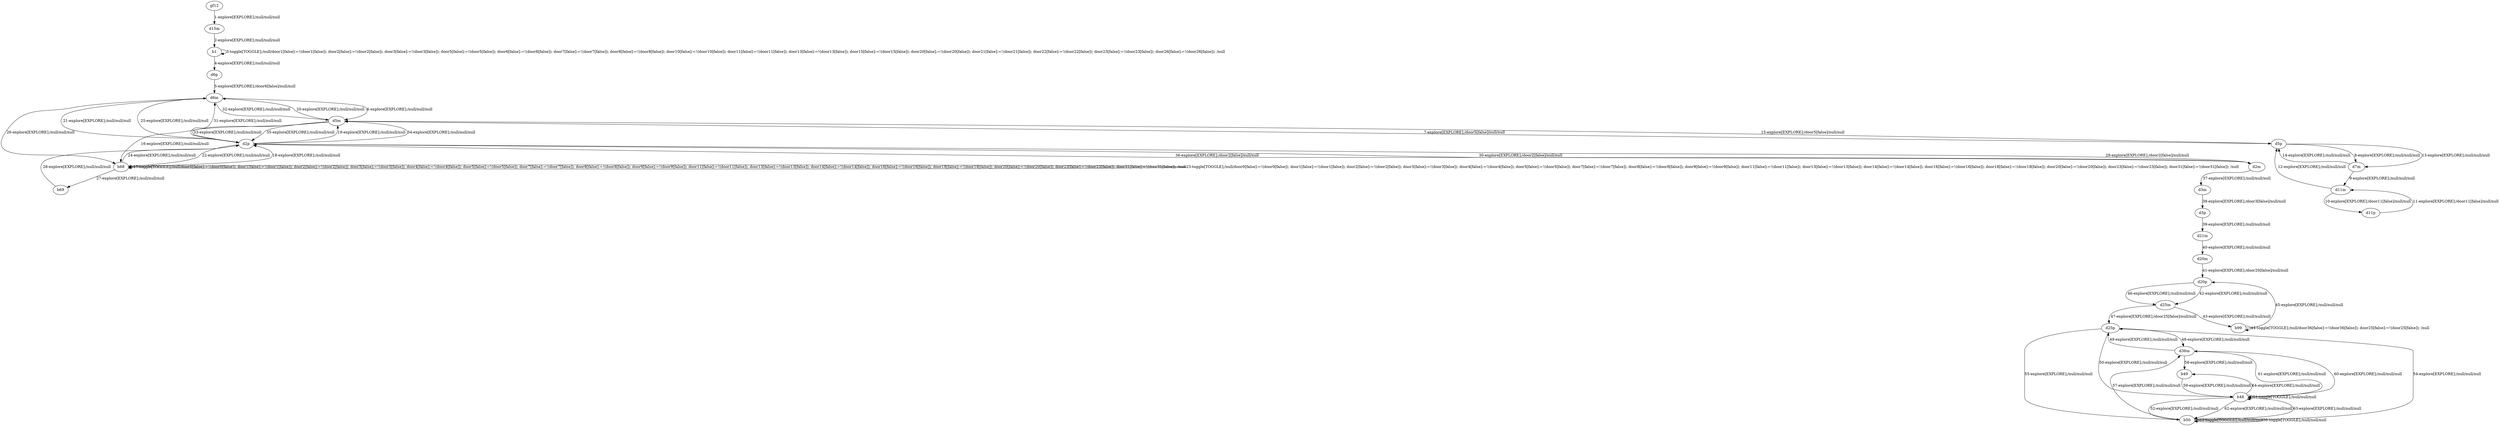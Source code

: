 # Total number of goals covered by this test: 1
# d36m --> d25p

digraph g {
"gf12" -> "d15m" [label = "1-explore[EXPLORE];/null/null/null"];
"d15m" -> "b1" [label = "2-explore[EXPLORE];/null/null/null"];
"b1" -> "b1" [label = "3-toggle[TOGGLE];/null/door1[false]:=!(door1[false]); door2[false]:=!(door2[false]); door3[false]:=!(door3[false]); door5[false]:=!(door5[false]); door6[false]:=!(door6[false]); door7[false]:=!(door7[false]); door8[false]:=!(door8[false]); door10[false]:=!(door10[false]); door11[false]:=!(door11[false]); door13[false]:=!(door13[false]); door15[false]:=!(door15[false]); door20[false]:=!(door20[false]); door21[false]:=!(door21[false]); door22[false]:=!(door22[false]); door23[false]:=!(door23[false]); door26[false]:=!(door26[false]); /null"];
"b1" -> "d6p" [label = "4-explore[EXPLORE];/null/null/null"];
"d6p" -> "d6m" [label = "5-explore[EXPLORE];/door6[false]/null/null"];
"d6m" -> "d5m" [label = "6-explore[EXPLORE];/null/null/null"];
"d5m" -> "d5p" [label = "7-explore[EXPLORE];/door5[false]/null/null"];
"d5p" -> "d7m" [label = "8-explore[EXPLORE];/null/null/null"];
"d7m" -> "d11m" [label = "9-explore[EXPLORE];/null/null/null"];
"d11m" -> "d11p" [label = "10-explore[EXPLORE];/door11[false]/null/null"];
"d11p" -> "d11m" [label = "11-explore[EXPLORE];/door11[false]/null/null"];
"d11m" -> "d5p" [label = "12-explore[EXPLORE];/null/null/null"];
"d5p" -> "d7m" [label = "13-explore[EXPLORE];/null/null/null"];
"d7m" -> "d5p" [label = "14-explore[EXPLORE];/null/null/null"];
"d5p" -> "d5m" [label = "15-explore[EXPLORE];/door5[false]/null/null"];
"d5m" -> "b68" [label = "16-explore[EXPLORE];/null/null/null"];
"b68" -> "b68" [label = "17-toggle[TOGGLE];/null/door0[false]:=!(door0[false]); door1[false]:=!(door1[false]); door2[false]:=!(door2[false]); door3[false]:=!(door3[false]); door4[false]:=!(door4[false]); door5[false]:=!(door5[false]); door7[false]:=!(door7[false]); door8[false]:=!(door8[false]); door9[false]:=!(door9[false]); door11[false]:=!(door11[false]); door13[false]:=!(door13[false]); door14[false]:=!(door14[false]); door16[false]:=!(door16[false]); door18[false]:=!(door18[false]); door20[false]:=!(door20[false]); door23[false]:=!(door23[false]); door31[false]:=!(door31[false]); /null"];
"b68" -> "d2p" [label = "18-explore[EXPLORE];/null/null/null"];
"d2p" -> "d5m" [label = "19-explore[EXPLORE];/null/null/null"];
"d5m" -> "d6m" [label = "20-explore[EXPLORE];/null/null/null"];
"d6m" -> "d2p" [label = "21-explore[EXPLORE];/null/null/null"];
"d2p" -> "b68" [label = "22-explore[EXPLORE];/null/null/null"];
"b68" -> "b68" [label = "23-toggle[TOGGLE];/null/door0[false]:=!(door0[false]); door1[false]:=!(door1[false]); door2[false]:=!(door2[false]); door3[false]:=!(door3[false]); door4[false]:=!(door4[false]); door5[false]:=!(door5[false]); door7[false]:=!(door7[false]); door8[false]:=!(door8[false]); door9[false]:=!(door9[false]); door11[false]:=!(door11[false]); door13[false]:=!(door13[false]); door14[false]:=!(door14[false]); door16[false]:=!(door16[false]); door18[false]:=!(door18[false]); door20[false]:=!(door20[false]); door23[false]:=!(door23[false]); door31[false]:=!(door31[false]); /null"];
"b68" -> "d2p" [label = "24-explore[EXPLORE];/null/null/null"];
"d2p" -> "d6m" [label = "25-explore[EXPLORE];/null/null/null"];
"d6m" -> "b68" [label = "26-explore[EXPLORE];/null/null/null"];
"b68" -> "b69" [label = "27-explore[EXPLORE];/null/null/null"];
"b69" -> "d2p" [label = "28-explore[EXPLORE];/null/null/null"];
"d2p" -> "d2m" [label = "29-explore[EXPLORE];/door2[false]/null/null"];
"d2m" -> "d2p" [label = "30-explore[EXPLORE];/door2[false]/null/null"];
"d2p" -> "d6m" [label = "31-explore[EXPLORE];/null/null/null"];
"d6m" -> "d5m" [label = "32-explore[EXPLORE];/null/null/null"];
"d5m" -> "d2p" [label = "33-explore[EXPLORE];/null/null/null"];
"d2p" -> "d5m" [label = "34-explore[EXPLORE];/null/null/null"];
"d5m" -> "d2p" [label = "35-explore[EXPLORE];/null/null/null"];
"d2p" -> "d2m" [label = "36-explore[EXPLORE];/door2[false]/null/null"];
"d2m" -> "d3m" [label = "37-explore[EXPLORE];/null/null/null"];
"d3m" -> "d3p" [label = "38-explore[EXPLORE];/door3[false]/null/null"];
"d3p" -> "d21m" [label = "39-explore[EXPLORE];/null/null/null"];
"d21m" -> "d20m" [label = "40-explore[EXPLORE];/null/null/null"];
"d20m" -> "d20p" [label = "41-explore[EXPLORE];/door20[false]/null/null"];
"d20p" -> "d25m" [label = "42-explore[EXPLORE];/null/null/null"];
"d25m" -> "b99" [label = "43-explore[EXPLORE];/null/null/null"];
"b99" -> "b99" [label = "44-toggle[TOGGLE];/null/door36[false]:=!(door36[false]); door25[false]:=!(door25[false]); /null"];
"b99" -> "d20p" [label = "45-explore[EXPLORE];/null/null/null"];
"d20p" -> "d25m" [label = "46-explore[EXPLORE];/null/null/null"];
"d25m" -> "d25p" [label = "47-explore[EXPLORE];/door25[false]/null/null"];
"d25p" -> "d36m" [label = "48-explore[EXPLORE];/null/null/null"];
"d36m" -> "d25p" [label = "49-explore[EXPLORE];/null/null/null"];
"d25p" -> "b48" [label = "50-explore[EXPLORE];/null/null/null"];
"b48" -> "b48" [label = "51-toggle[TOGGLE];/null/null/null"];
"b48" -> "b50" [label = "52-explore[EXPLORE];/null/null/null"];
"b50" -> "b50" [label = "53-toggle[TOGGLE];/null/null/null"];
"b50" -> "d25p" [label = "54-explore[EXPLORE];/null/null/null"];
"d25p" -> "b50" [label = "55-explore[EXPLORE];/null/null/null"];
"b50" -> "b50" [label = "56-toggle[TOGGLE];/null/null/null"];
"b50" -> "d36m" [label = "57-explore[EXPLORE];/null/null/null"];
"d36m" -> "b49" [label = "58-explore[EXPLORE];/null/null/null"];
"b49" -> "b48" [label = "59-explore[EXPLORE];/null/null/null"];
"b48" -> "d36m" [label = "60-explore[EXPLORE];/null/null/null"];
"d36m" -> "b48" [label = "61-explore[EXPLORE];/null/null/null"];
"b48" -> "b50" [label = "62-explore[EXPLORE];/null/null/null"];
"b50" -> "b48" [label = "63-explore[EXPLORE];/null/null/null"];
"b48" -> "b49" [label = "64-explore[EXPLORE];/null/null/null"];
}